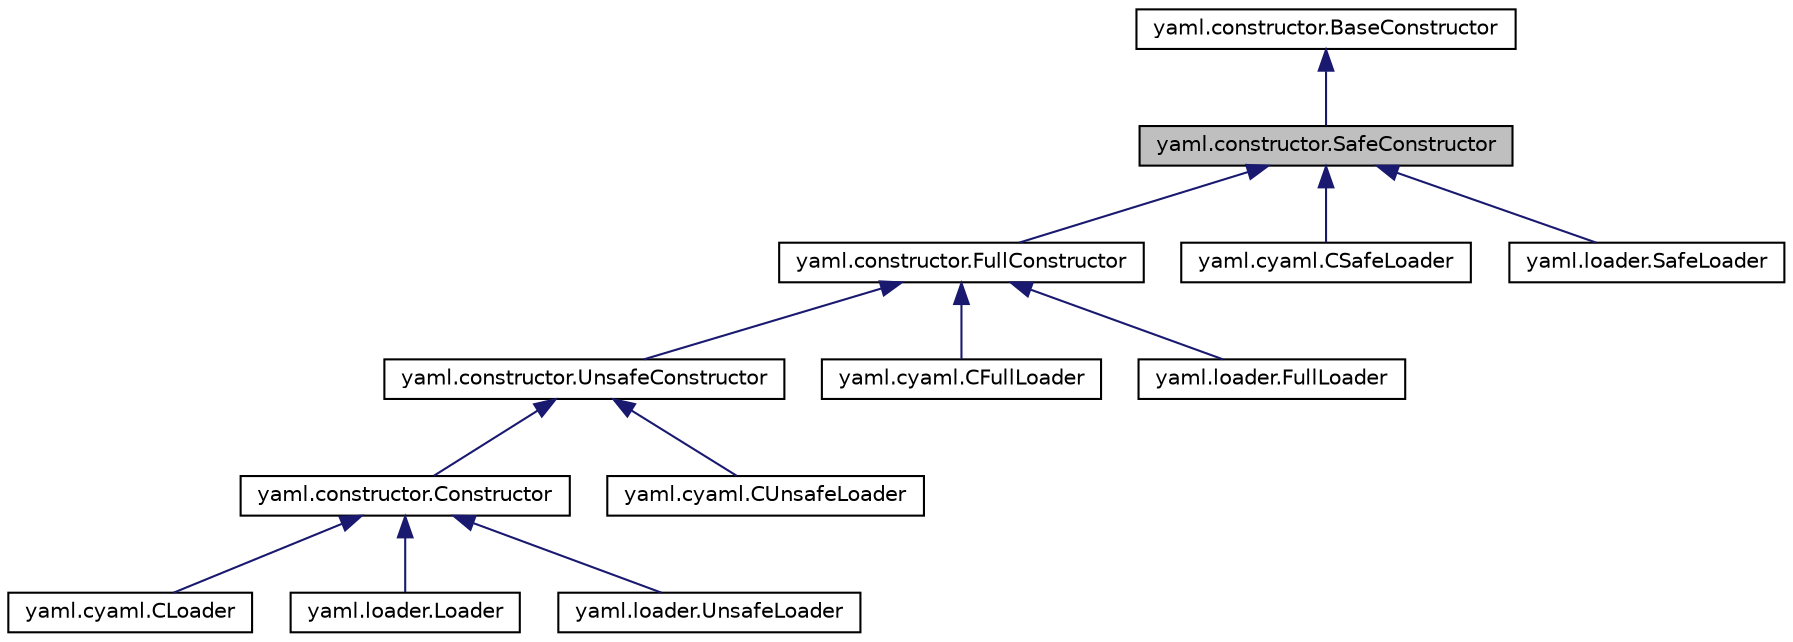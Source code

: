 digraph "yaml.constructor.SafeConstructor"
{
 // LATEX_PDF_SIZE
  edge [fontname="Helvetica",fontsize="10",labelfontname="Helvetica",labelfontsize="10"];
  node [fontname="Helvetica",fontsize="10",shape=record];
  Node1 [label="yaml.constructor.SafeConstructor",height=0.2,width=0.4,color="black", fillcolor="grey75", style="filled", fontcolor="black",tooltip=" "];
  Node2 -> Node1 [dir="back",color="midnightblue",fontsize="10",style="solid"];
  Node2 [label="yaml.constructor.BaseConstructor",height=0.2,width=0.4,color="black", fillcolor="white", style="filled",URL="$classyaml_1_1constructor_1_1BaseConstructor.html",tooltip=" "];
  Node1 -> Node3 [dir="back",color="midnightblue",fontsize="10",style="solid"];
  Node3 [label="yaml.constructor.FullConstructor",height=0.2,width=0.4,color="black", fillcolor="white", style="filled",URL="$classyaml_1_1constructor_1_1FullConstructor.html",tooltip=" "];
  Node3 -> Node4 [dir="back",color="midnightblue",fontsize="10",style="solid"];
  Node4 [label="yaml.constructor.UnsafeConstructor",height=0.2,width=0.4,color="black", fillcolor="white", style="filled",URL="$classyaml_1_1constructor_1_1UnsafeConstructor.html",tooltip=" "];
  Node4 -> Node5 [dir="back",color="midnightblue",fontsize="10",style="solid"];
  Node5 [label="yaml.constructor.Constructor",height=0.2,width=0.4,color="black", fillcolor="white", style="filled",URL="$classyaml_1_1constructor_1_1Constructor.html",tooltip=" "];
  Node5 -> Node6 [dir="back",color="midnightblue",fontsize="10",style="solid"];
  Node6 [label="yaml.cyaml.CLoader",height=0.2,width=0.4,color="black", fillcolor="white", style="filled",URL="$classyaml_1_1cyaml_1_1CLoader.html",tooltip=" "];
  Node5 -> Node7 [dir="back",color="midnightblue",fontsize="10",style="solid"];
  Node7 [label="yaml.loader.Loader",height=0.2,width=0.4,color="black", fillcolor="white", style="filled",URL="$classyaml_1_1loader_1_1Loader.html",tooltip=" "];
  Node5 -> Node8 [dir="back",color="midnightblue",fontsize="10",style="solid"];
  Node8 [label="yaml.loader.UnsafeLoader",height=0.2,width=0.4,color="black", fillcolor="white", style="filled",URL="$classyaml_1_1loader_1_1UnsafeLoader.html",tooltip=" "];
  Node4 -> Node9 [dir="back",color="midnightblue",fontsize="10",style="solid"];
  Node9 [label="yaml.cyaml.CUnsafeLoader",height=0.2,width=0.4,color="black", fillcolor="white", style="filled",URL="$classyaml_1_1cyaml_1_1CUnsafeLoader.html",tooltip=" "];
  Node3 -> Node10 [dir="back",color="midnightblue",fontsize="10",style="solid"];
  Node10 [label="yaml.cyaml.CFullLoader",height=0.2,width=0.4,color="black", fillcolor="white", style="filled",URL="$classyaml_1_1cyaml_1_1CFullLoader.html",tooltip=" "];
  Node3 -> Node11 [dir="back",color="midnightblue",fontsize="10",style="solid"];
  Node11 [label="yaml.loader.FullLoader",height=0.2,width=0.4,color="black", fillcolor="white", style="filled",URL="$classyaml_1_1loader_1_1FullLoader.html",tooltip=" "];
  Node1 -> Node12 [dir="back",color="midnightblue",fontsize="10",style="solid"];
  Node12 [label="yaml.cyaml.CSafeLoader",height=0.2,width=0.4,color="black", fillcolor="white", style="filled",URL="$classyaml_1_1cyaml_1_1CSafeLoader.html",tooltip=" "];
  Node1 -> Node13 [dir="back",color="midnightblue",fontsize="10",style="solid"];
  Node13 [label="yaml.loader.SafeLoader",height=0.2,width=0.4,color="black", fillcolor="white", style="filled",URL="$classyaml_1_1loader_1_1SafeLoader.html",tooltip=" "];
}
